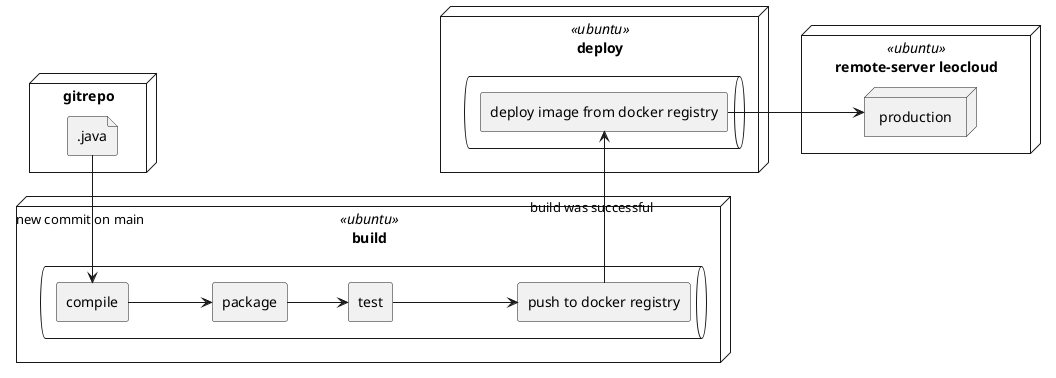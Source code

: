 @startuml
left to right direction
node gitrepo {
  file ".java" as code
}
node "build" <<ubuntu>> as ghserver {
    queue {
      agent compile
      agent package
      agent test
      agent "push to docker registry"
    }
}
node "deploy" <<ubuntu>> as ghserver-2 {
    queue {
      agent compile
      agent package
      agent test
      agent "deploy image from docker registry"
    }
}
node "remote-server leocloud" <<ubuntu>> as remoteserver {
    node production
}
code -l-> compile : "new commit on main"
compile --> package
package --> test
test --> "push to docker registry"
"push to docker registry" -r-> "deploy image from docker registry" : "build was successful"
"deploy image from docker registry" --> production
@enduml